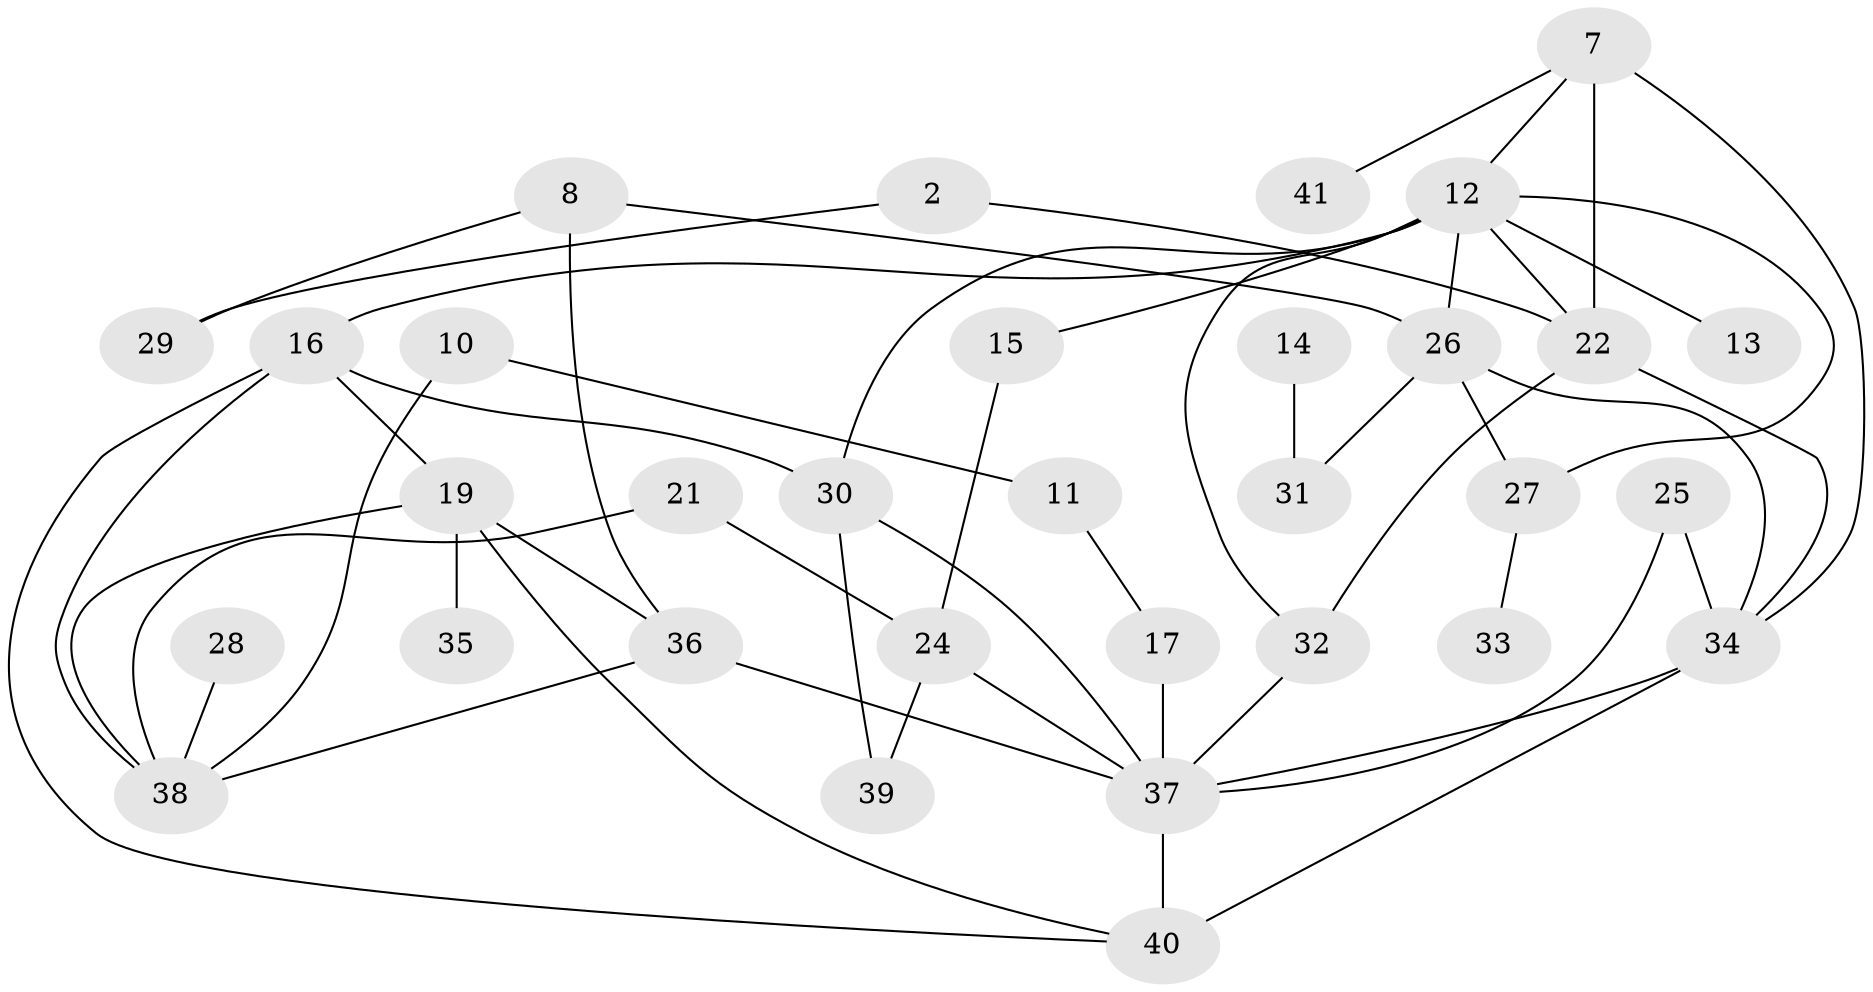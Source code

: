 // original degree distribution, {1: 0.16049382716049382, 0: 0.09876543209876543, 2: 0.345679012345679, 3: 0.20987654320987653, 4: 0.08641975308641975, 6: 0.037037037037037035, 5: 0.04938271604938271, 8: 0.012345679012345678}
// Generated by graph-tools (version 1.1) at 2025/00/03/09/25 03:00:45]
// undirected, 32 vertices, 52 edges
graph export_dot {
graph [start="1"]
  node [color=gray90,style=filled];
  2;
  7;
  8;
  10;
  11;
  12;
  13;
  14;
  15;
  16;
  17;
  19;
  21;
  22;
  24;
  25;
  26;
  27;
  28;
  29;
  30;
  31;
  32;
  33;
  34;
  35;
  36;
  37;
  38;
  39;
  40;
  41;
  2 -- 22 [weight=1.0];
  2 -- 29 [weight=1.0];
  7 -- 12 [weight=1.0];
  7 -- 22 [weight=2.0];
  7 -- 34 [weight=1.0];
  7 -- 41 [weight=1.0];
  8 -- 26 [weight=1.0];
  8 -- 29 [weight=1.0];
  8 -- 36 [weight=1.0];
  10 -- 11 [weight=1.0];
  10 -- 38 [weight=1.0];
  11 -- 17 [weight=1.0];
  12 -- 13 [weight=1.0];
  12 -- 15 [weight=1.0];
  12 -- 16 [weight=1.0];
  12 -- 22 [weight=1.0];
  12 -- 26 [weight=1.0];
  12 -- 27 [weight=1.0];
  12 -- 30 [weight=1.0];
  12 -- 32 [weight=1.0];
  14 -- 31 [weight=1.0];
  15 -- 24 [weight=1.0];
  16 -- 19 [weight=1.0];
  16 -- 30 [weight=1.0];
  16 -- 38 [weight=1.0];
  16 -- 40 [weight=1.0];
  17 -- 37 [weight=2.0];
  19 -- 35 [weight=1.0];
  19 -- 36 [weight=1.0];
  19 -- 38 [weight=1.0];
  19 -- 40 [weight=1.0];
  21 -- 24 [weight=1.0];
  21 -- 38 [weight=1.0];
  22 -- 32 [weight=1.0];
  22 -- 34 [weight=1.0];
  24 -- 37 [weight=2.0];
  24 -- 39 [weight=1.0];
  25 -- 34 [weight=1.0];
  25 -- 37 [weight=1.0];
  26 -- 27 [weight=1.0];
  26 -- 31 [weight=1.0];
  26 -- 34 [weight=1.0];
  27 -- 33 [weight=1.0];
  28 -- 38 [weight=1.0];
  30 -- 37 [weight=1.0];
  30 -- 39 [weight=1.0];
  32 -- 37 [weight=2.0];
  34 -- 37 [weight=1.0];
  34 -- 40 [weight=2.0];
  36 -- 37 [weight=1.0];
  36 -- 38 [weight=1.0];
  37 -- 40 [weight=1.0];
}
